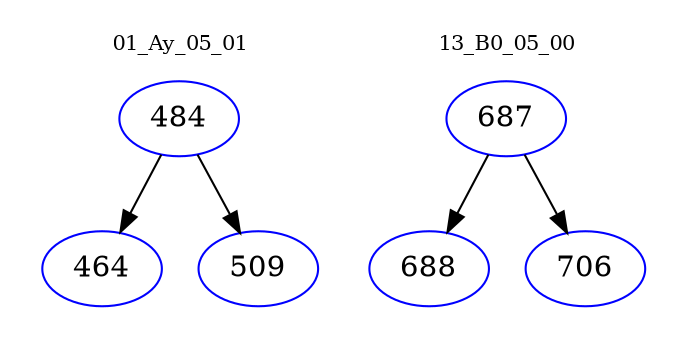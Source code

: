 digraph{
subgraph cluster_0 {
color = white
label = "01_Ay_05_01";
fontsize=10;
T0_484 [label="484", color="blue"]
T0_484 -> T0_464 [color="black"]
T0_464 [label="464", color="blue"]
T0_484 -> T0_509 [color="black"]
T0_509 [label="509", color="blue"]
}
subgraph cluster_1 {
color = white
label = "13_B0_05_00";
fontsize=10;
T1_687 [label="687", color="blue"]
T1_687 -> T1_688 [color="black"]
T1_688 [label="688", color="blue"]
T1_687 -> T1_706 [color="black"]
T1_706 [label="706", color="blue"]
}
}
